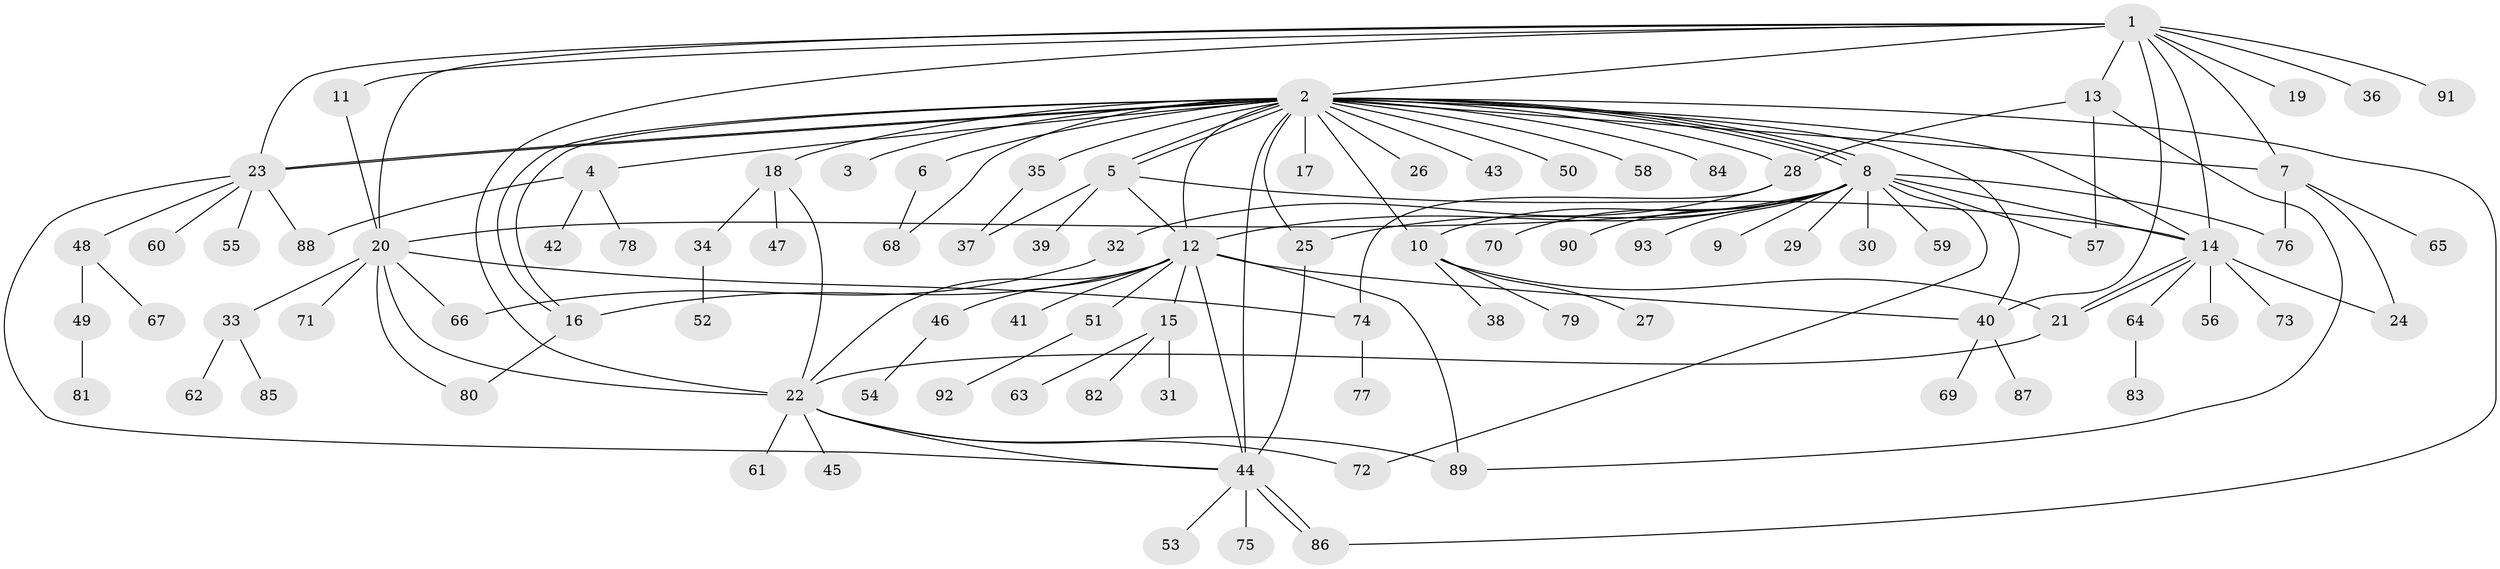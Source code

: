 // coarse degree distribution, {13: 0.014285714285714285, 29: 0.014285714285714285, 1: 0.5714285714285714, 4: 0.05714285714285714, 5: 0.04285714285714286, 17: 0.014285714285714285, 2: 0.12857142857142856, 11: 0.014285714285714285, 10: 0.02857142857142857, 3: 0.07142857142857142, 9: 0.014285714285714285, 7: 0.014285714285714285, 8: 0.014285714285714285}
// Generated by graph-tools (version 1.1) at 2025/51/02/27/25 19:51:55]
// undirected, 93 vertices, 136 edges
graph export_dot {
graph [start="1"]
  node [color=gray90,style=filled];
  1;
  2;
  3;
  4;
  5;
  6;
  7;
  8;
  9;
  10;
  11;
  12;
  13;
  14;
  15;
  16;
  17;
  18;
  19;
  20;
  21;
  22;
  23;
  24;
  25;
  26;
  27;
  28;
  29;
  30;
  31;
  32;
  33;
  34;
  35;
  36;
  37;
  38;
  39;
  40;
  41;
  42;
  43;
  44;
  45;
  46;
  47;
  48;
  49;
  50;
  51;
  52;
  53;
  54;
  55;
  56;
  57;
  58;
  59;
  60;
  61;
  62;
  63;
  64;
  65;
  66;
  67;
  68;
  69;
  70;
  71;
  72;
  73;
  74;
  75;
  76;
  77;
  78;
  79;
  80;
  81;
  82;
  83;
  84;
  85;
  86;
  87;
  88;
  89;
  90;
  91;
  92;
  93;
  1 -- 2;
  1 -- 7;
  1 -- 11;
  1 -- 13;
  1 -- 14;
  1 -- 19;
  1 -- 20;
  1 -- 22;
  1 -- 23;
  1 -- 36;
  1 -- 40;
  1 -- 91;
  2 -- 3;
  2 -- 4;
  2 -- 5;
  2 -- 5;
  2 -- 6;
  2 -- 7;
  2 -- 8;
  2 -- 8;
  2 -- 8;
  2 -- 10;
  2 -- 12;
  2 -- 14;
  2 -- 16;
  2 -- 16;
  2 -- 17;
  2 -- 18;
  2 -- 23;
  2 -- 23;
  2 -- 25;
  2 -- 26;
  2 -- 28;
  2 -- 35;
  2 -- 40;
  2 -- 43;
  2 -- 44;
  2 -- 50;
  2 -- 58;
  2 -- 68;
  2 -- 84;
  2 -- 86;
  4 -- 42;
  4 -- 78;
  4 -- 88;
  5 -- 12;
  5 -- 14;
  5 -- 37;
  5 -- 39;
  6 -- 68;
  7 -- 24;
  7 -- 65;
  7 -- 76;
  8 -- 9;
  8 -- 10;
  8 -- 12;
  8 -- 14;
  8 -- 20;
  8 -- 25;
  8 -- 29;
  8 -- 30;
  8 -- 57;
  8 -- 59;
  8 -- 70;
  8 -- 72;
  8 -- 76;
  8 -- 90;
  8 -- 93;
  10 -- 21;
  10 -- 27;
  10 -- 38;
  10 -- 79;
  11 -- 20;
  12 -- 15;
  12 -- 16;
  12 -- 22;
  12 -- 40;
  12 -- 41;
  12 -- 44;
  12 -- 46;
  12 -- 51;
  12 -- 89;
  13 -- 28;
  13 -- 57;
  13 -- 89;
  14 -- 21;
  14 -- 21;
  14 -- 24;
  14 -- 56;
  14 -- 64;
  14 -- 73;
  15 -- 31;
  15 -- 63;
  15 -- 82;
  16 -- 80;
  18 -- 22;
  18 -- 34;
  18 -- 47;
  20 -- 22;
  20 -- 33;
  20 -- 66;
  20 -- 71;
  20 -- 74;
  20 -- 80;
  21 -- 22;
  22 -- 44;
  22 -- 45;
  22 -- 61;
  22 -- 72;
  22 -- 89;
  23 -- 44;
  23 -- 48;
  23 -- 55;
  23 -- 60;
  23 -- 88;
  25 -- 44;
  28 -- 32;
  28 -- 74;
  32 -- 66;
  33 -- 62;
  33 -- 85;
  34 -- 52;
  35 -- 37;
  40 -- 69;
  40 -- 87;
  44 -- 53;
  44 -- 75;
  44 -- 86;
  44 -- 86;
  46 -- 54;
  48 -- 49;
  48 -- 67;
  49 -- 81;
  51 -- 92;
  64 -- 83;
  74 -- 77;
}
